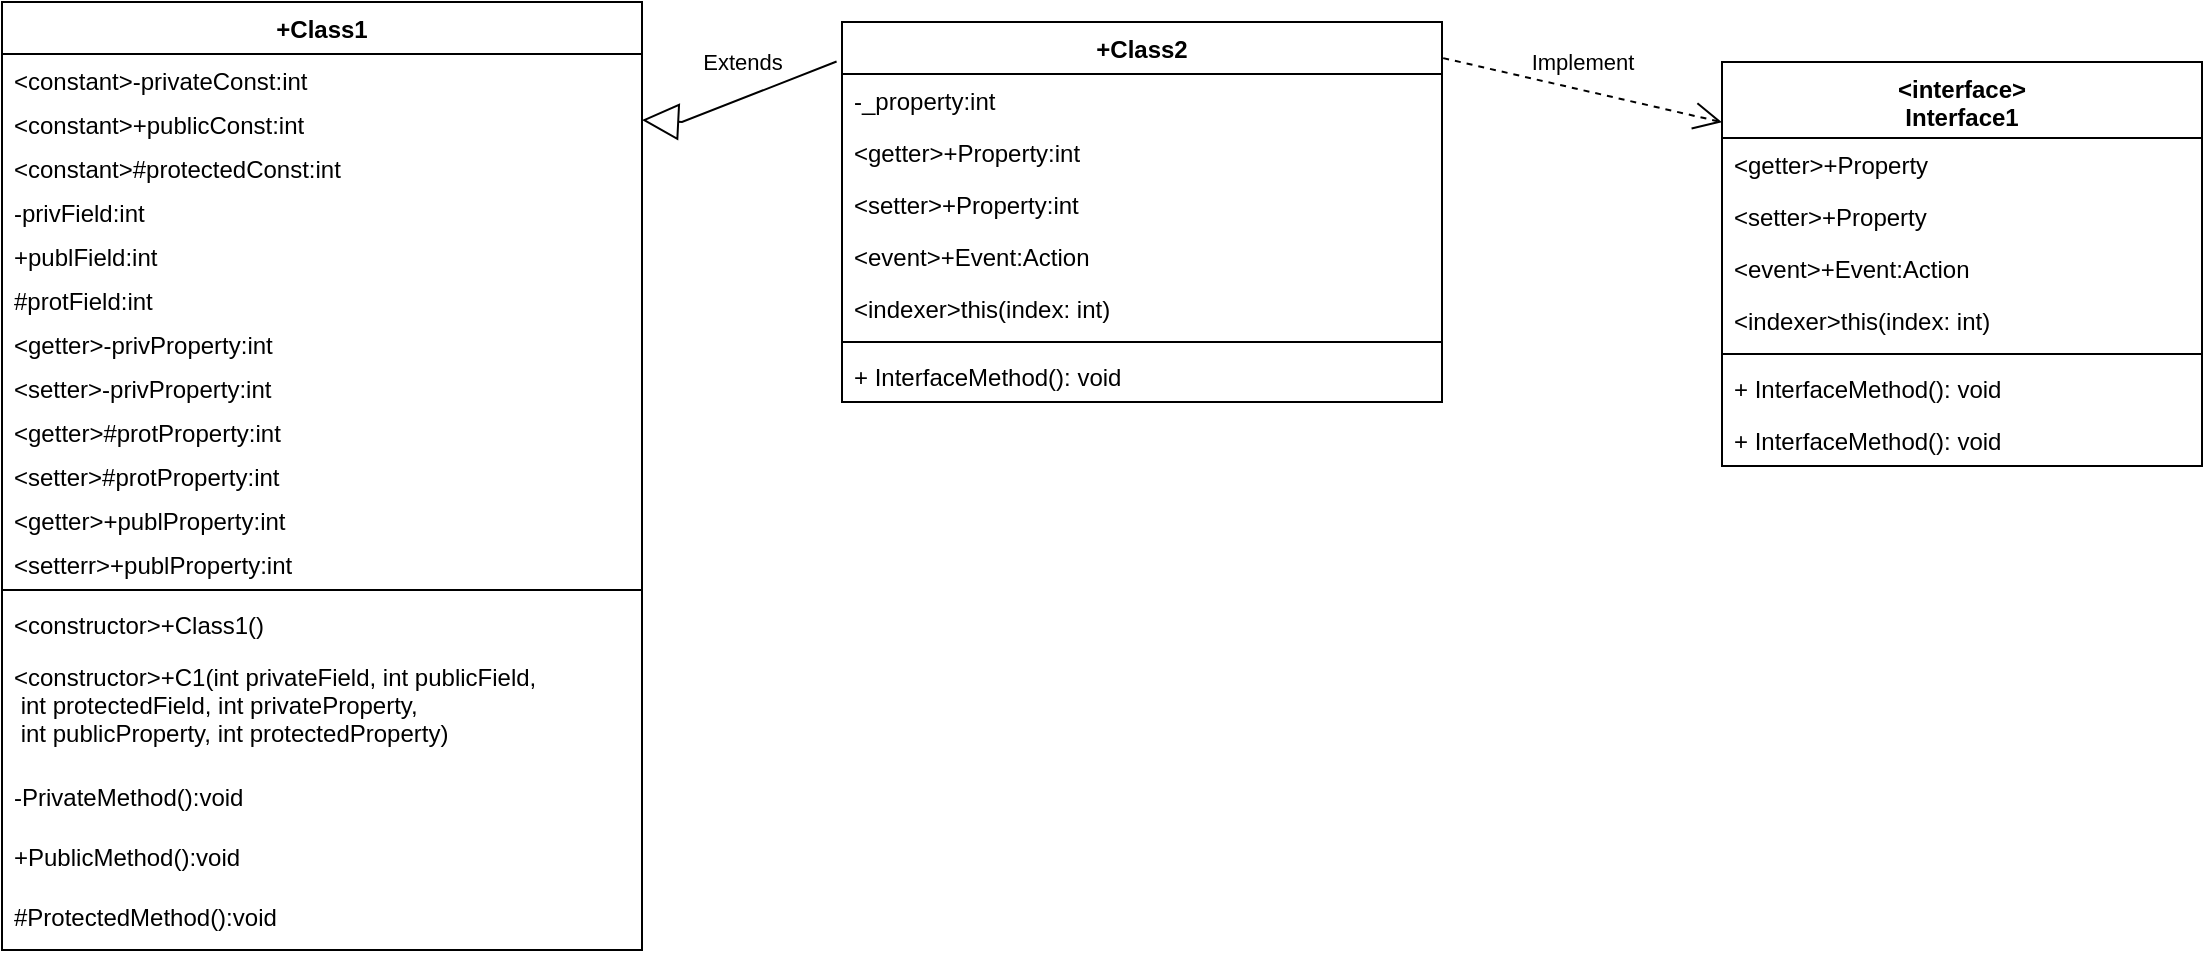 <mxfile version="20.8.10" type="device"><diagram id="C5RBs43oDa-KdzZeNtuy" name="Page-1"><mxGraphModel dx="1219" dy="722" grid="1" gridSize="10" guides="1" tooltips="1" connect="1" arrows="1" fold="1" page="1" pageScale="1" pageWidth="827" pageHeight="1169" math="0" shadow="0"><root><mxCell id="WIyWlLk6GJQsqaUBKTNV-0"/><mxCell id="WIyWlLk6GJQsqaUBKTNV-1" parent="WIyWlLk6GJQsqaUBKTNV-0"/><mxCell id="tFUzm7--IfdYfefyK-k1-0" value="+Class1" style="swimlane;fontStyle=1;align=center;verticalAlign=top;childLayout=stackLayout;horizontal=1;startSize=26;horizontalStack=0;resizeParent=1;resizeParentMax=0;resizeLast=0;collapsible=1;marginBottom=0;" parent="WIyWlLk6GJQsqaUBKTNV-1" vertex="1"><mxGeometry x="50" y="30" width="320" height="474" as="geometry"/></mxCell><mxCell id="tFUzm7--IfdYfefyK-k1-1" value="&lt;constant&gt;-privateConst:int&#10;&#10;&#10;&#10;&#10;&#10;" style="text;strokeColor=none;fillColor=none;align=left;verticalAlign=top;spacingLeft=4;spacingRight=4;overflow=hidden;rotatable=0;points=[[0,0.5],[1,0.5]];portConstraint=eastwest;" parent="tFUzm7--IfdYfefyK-k1-0" vertex="1"><mxGeometry y="26" width="320" height="22" as="geometry"/></mxCell><mxCell id="tFUzm7--IfdYfefyK-k1-6" value="&lt;constant&gt;+publicConst:int&#10;&#10;&#10;&#10;&#10;&#10;" style="text;strokeColor=none;fillColor=none;align=left;verticalAlign=top;spacingLeft=4;spacingRight=4;overflow=hidden;rotatable=0;points=[[0,0.5],[1,0.5]];portConstraint=eastwest;" parent="tFUzm7--IfdYfefyK-k1-0" vertex="1"><mxGeometry y="48" width="320" height="22" as="geometry"/></mxCell><mxCell id="tFUzm7--IfdYfefyK-k1-7" value="&lt;constant&gt;#protectedConst:int&#10;&#10;&#10;&#10;&#10;&#10;" style="text;strokeColor=none;fillColor=none;align=left;verticalAlign=top;spacingLeft=4;spacingRight=4;overflow=hidden;rotatable=0;points=[[0,0.5],[1,0.5]];portConstraint=eastwest;" parent="tFUzm7--IfdYfefyK-k1-0" vertex="1"><mxGeometry y="70" width="320" height="22" as="geometry"/></mxCell><mxCell id="tFUzm7--IfdYfefyK-k1-8" value="-privField:int" style="text;strokeColor=none;fillColor=none;align=left;verticalAlign=top;spacingLeft=4;spacingRight=4;overflow=hidden;rotatable=0;points=[[0,0.5],[1,0.5]];portConstraint=eastwest;" parent="tFUzm7--IfdYfefyK-k1-0" vertex="1"><mxGeometry y="92" width="320" height="22" as="geometry"/></mxCell><mxCell id="tFUzm7--IfdYfefyK-k1-9" value="+publField:int" style="text;strokeColor=none;fillColor=none;align=left;verticalAlign=top;spacingLeft=4;spacingRight=4;overflow=hidden;rotatable=0;points=[[0,0.5],[1,0.5]];portConstraint=eastwest;" parent="tFUzm7--IfdYfefyK-k1-0" vertex="1"><mxGeometry y="114" width="320" height="22" as="geometry"/></mxCell><mxCell id="tFUzm7--IfdYfefyK-k1-10" value="#protField:int" style="text;strokeColor=none;fillColor=none;align=left;verticalAlign=top;spacingLeft=4;spacingRight=4;overflow=hidden;rotatable=0;points=[[0,0.5],[1,0.5]];portConstraint=eastwest;" parent="tFUzm7--IfdYfefyK-k1-0" vertex="1"><mxGeometry y="136" width="320" height="22" as="geometry"/></mxCell><mxCell id="tFUzm7--IfdYfefyK-k1-11" value="&lt;getter&gt;-privProperty:int" style="text;strokeColor=none;fillColor=none;align=left;verticalAlign=top;spacingLeft=4;spacingRight=4;overflow=hidden;rotatable=0;points=[[0,0.5],[1,0.5]];portConstraint=eastwest;" parent="tFUzm7--IfdYfefyK-k1-0" vertex="1"><mxGeometry y="158" width="320" height="22" as="geometry"/></mxCell><mxCell id="tFUzm7--IfdYfefyK-k1-12" value="&lt;setter&gt;-privProperty:int" style="text;strokeColor=none;fillColor=none;align=left;verticalAlign=top;spacingLeft=4;spacingRight=4;overflow=hidden;rotatable=0;points=[[0,0.5],[1,0.5]];portConstraint=eastwest;" parent="tFUzm7--IfdYfefyK-k1-0" vertex="1"><mxGeometry y="180" width="320" height="22" as="geometry"/></mxCell><mxCell id="tFUzm7--IfdYfefyK-k1-13" value="&lt;getter&gt;#protProperty:int" style="text;strokeColor=none;fillColor=none;align=left;verticalAlign=top;spacingLeft=4;spacingRight=4;overflow=hidden;rotatable=0;points=[[0,0.5],[1,0.5]];portConstraint=eastwest;" parent="tFUzm7--IfdYfefyK-k1-0" vertex="1"><mxGeometry y="202" width="320" height="22" as="geometry"/></mxCell><mxCell id="tFUzm7--IfdYfefyK-k1-14" value="&lt;setter&gt;#protProperty:int" style="text;strokeColor=none;fillColor=none;align=left;verticalAlign=top;spacingLeft=4;spacingRight=4;overflow=hidden;rotatable=0;points=[[0,0.5],[1,0.5]];portConstraint=eastwest;" parent="tFUzm7--IfdYfefyK-k1-0" vertex="1"><mxGeometry y="224" width="320" height="22" as="geometry"/></mxCell><mxCell id="tFUzm7--IfdYfefyK-k1-15" value="&lt;getter&gt;+publProperty:int" style="text;strokeColor=none;fillColor=none;align=left;verticalAlign=top;spacingLeft=4;spacingRight=4;overflow=hidden;rotatable=0;points=[[0,0.5],[1,0.5]];portConstraint=eastwest;" parent="tFUzm7--IfdYfefyK-k1-0" vertex="1"><mxGeometry y="246" width="320" height="22" as="geometry"/></mxCell><mxCell id="tFUzm7--IfdYfefyK-k1-16" value="&lt;setterr&gt;+publProperty:int" style="text;strokeColor=none;fillColor=none;align=left;verticalAlign=top;spacingLeft=4;spacingRight=4;overflow=hidden;rotatable=0;points=[[0,0.5],[1,0.5]];portConstraint=eastwest;" parent="tFUzm7--IfdYfefyK-k1-0" vertex="1"><mxGeometry y="268" width="320" height="22" as="geometry"/></mxCell><mxCell id="tFUzm7--IfdYfefyK-k1-2" value="" style="line;strokeWidth=1;fillColor=none;align=left;verticalAlign=middle;spacingTop=-1;spacingLeft=3;spacingRight=3;rotatable=0;labelPosition=right;points=[];portConstraint=eastwest;strokeColor=inherit;" parent="tFUzm7--IfdYfefyK-k1-0" vertex="1"><mxGeometry y="290" width="320" height="8" as="geometry"/></mxCell><mxCell id="tFUzm7--IfdYfefyK-k1-3" value="&lt;constructor&gt;+Class1()" style="text;strokeColor=none;fillColor=none;align=left;verticalAlign=top;spacingLeft=4;spacingRight=4;overflow=hidden;rotatable=0;points=[[0,0.5],[1,0.5]];portConstraint=eastwest;" parent="tFUzm7--IfdYfefyK-k1-0" vertex="1"><mxGeometry y="298" width="320" height="26" as="geometry"/></mxCell><mxCell id="tFUzm7--IfdYfefyK-k1-18" value="&lt;constructor&gt;+C1(int privateField, int publicField,&#10; int protectedField, int privateProperty,&#10; int publicProperty, int protectedProperty)" style="text;strokeColor=none;fillColor=none;align=left;verticalAlign=top;spacingLeft=4;spacingRight=4;overflow=hidden;rotatable=0;points=[[0,0.5],[1,0.5]];portConstraint=eastwest;" parent="tFUzm7--IfdYfefyK-k1-0" vertex="1"><mxGeometry y="324" width="320" height="60" as="geometry"/></mxCell><mxCell id="tFUzm7--IfdYfefyK-k1-22" value="-PrivateMethod():void" style="text;strokeColor=none;fillColor=none;align=left;verticalAlign=top;spacingLeft=4;spacingRight=4;overflow=hidden;rotatable=0;points=[[0,0.5],[1,0.5]];portConstraint=eastwest;" parent="tFUzm7--IfdYfefyK-k1-0" vertex="1"><mxGeometry y="384" width="320" height="30" as="geometry"/></mxCell><mxCell id="tFUzm7--IfdYfefyK-k1-23" value="+PublicMethod():void" style="text;strokeColor=none;fillColor=none;align=left;verticalAlign=top;spacingLeft=4;spacingRight=4;overflow=hidden;rotatable=0;points=[[0,0.5],[1,0.5]];portConstraint=eastwest;" parent="tFUzm7--IfdYfefyK-k1-0" vertex="1"><mxGeometry y="414" width="320" height="30" as="geometry"/></mxCell><mxCell id="tFUzm7--IfdYfefyK-k1-24" value="#ProtectedMethod():void" style="text;strokeColor=none;fillColor=none;align=left;verticalAlign=top;spacingLeft=4;spacingRight=4;overflow=hidden;rotatable=0;points=[[0,0.5],[1,0.5]];portConstraint=eastwest;" parent="tFUzm7--IfdYfefyK-k1-0" vertex="1"><mxGeometry y="444" width="320" height="30" as="geometry"/></mxCell><mxCell id="tFUzm7--IfdYfefyK-k1-34" value="&lt;interface&gt;&#10;Interface1" style="swimlane;fontStyle=1;align=center;verticalAlign=top;childLayout=stackLayout;horizontal=1;startSize=38;horizontalStack=0;resizeParent=1;resizeParentMax=0;resizeLast=0;collapsible=1;marginBottom=0;" parent="WIyWlLk6GJQsqaUBKTNV-1" vertex="1"><mxGeometry x="910" y="60" width="240" height="202" as="geometry"/></mxCell><mxCell id="tFUzm7--IfdYfefyK-k1-35" value="&lt;getter&gt;+Property&#10;" style="text;strokeColor=none;fillColor=none;align=left;verticalAlign=top;spacingLeft=4;spacingRight=4;overflow=hidden;rotatable=0;points=[[0,0.5],[1,0.5]];portConstraint=eastwest;" parent="tFUzm7--IfdYfefyK-k1-34" vertex="1"><mxGeometry y="38" width="240" height="26" as="geometry"/></mxCell><mxCell id="tFUzm7--IfdYfefyK-k1-42" value="&lt;setter&gt;+Property&#10;" style="text;strokeColor=none;fillColor=none;align=left;verticalAlign=top;spacingLeft=4;spacingRight=4;overflow=hidden;rotatable=0;points=[[0,0.5],[1,0.5]];portConstraint=eastwest;" parent="tFUzm7--IfdYfefyK-k1-34" vertex="1"><mxGeometry y="64" width="240" height="26" as="geometry"/></mxCell><mxCell id="tFUzm7--IfdYfefyK-k1-44" value="&lt;event&gt;+Event:Action" style="text;strokeColor=none;fillColor=none;align=left;verticalAlign=top;spacingLeft=4;spacingRight=4;overflow=hidden;rotatable=0;points=[[0,0.5],[1,0.5]];portConstraint=eastwest;" parent="tFUzm7--IfdYfefyK-k1-34" vertex="1"><mxGeometry y="90" width="240" height="26" as="geometry"/></mxCell><mxCell id="tFUzm7--IfdYfefyK-k1-45" value="&lt;indexer&gt;this(index: int)" style="text;strokeColor=none;fillColor=none;align=left;verticalAlign=top;spacingLeft=4;spacingRight=4;overflow=hidden;rotatable=0;points=[[0,0.5],[1,0.5]];portConstraint=eastwest;" parent="tFUzm7--IfdYfefyK-k1-34" vertex="1"><mxGeometry y="116" width="240" height="26" as="geometry"/></mxCell><mxCell id="tFUzm7--IfdYfefyK-k1-36" value="" style="line;strokeWidth=1;fillColor=none;align=left;verticalAlign=middle;spacingTop=-1;spacingLeft=3;spacingRight=3;rotatable=0;labelPosition=right;points=[];portConstraint=eastwest;strokeColor=inherit;" parent="tFUzm7--IfdYfefyK-k1-34" vertex="1"><mxGeometry y="142" width="240" height="8" as="geometry"/></mxCell><mxCell id="k_-lRXDHrbvo5HydAL-Q-0" value="+ InterfaceMethod(): void" style="text;strokeColor=none;fillColor=none;align=left;verticalAlign=top;spacingLeft=4;spacingRight=4;overflow=hidden;rotatable=0;points=[[0,0.5],[1,0.5]];portConstraint=eastwest;" parent="tFUzm7--IfdYfefyK-k1-34" vertex="1"><mxGeometry y="150" width="240" height="26" as="geometry"/></mxCell><mxCell id="tFUzm7--IfdYfefyK-k1-37" value="+ InterfaceMethod(): void" style="text;strokeColor=none;fillColor=none;align=left;verticalAlign=top;spacingLeft=4;spacingRight=4;overflow=hidden;rotatable=0;points=[[0,0.5],[1,0.5]];portConstraint=eastwest;" parent="tFUzm7--IfdYfefyK-k1-34" vertex="1"><mxGeometry y="176" width="240" height="26" as="geometry"/></mxCell><mxCell id="tFUzm7--IfdYfefyK-k1-48" value="+Class2" style="swimlane;fontStyle=1;align=center;verticalAlign=top;childLayout=stackLayout;horizontal=1;startSize=26;horizontalStack=0;resizeParent=1;resizeParentMax=0;resizeLast=0;collapsible=1;marginBottom=0;" parent="WIyWlLk6GJQsqaUBKTNV-1" vertex="1"><mxGeometry x="470" y="40" width="300" height="190" as="geometry"/></mxCell><mxCell id="tFUzm7--IfdYfefyK-k1-49" value="-_property:int" style="text;strokeColor=none;fillColor=none;align=left;verticalAlign=top;spacingLeft=4;spacingRight=4;overflow=hidden;rotatable=0;points=[[0,0.5],[1,0.5]];portConstraint=eastwest;" parent="tFUzm7--IfdYfefyK-k1-48" vertex="1"><mxGeometry y="26" width="300" height="26" as="geometry"/></mxCell><mxCell id="tFUzm7--IfdYfefyK-k1-52" value="&lt;getter&gt;+Property:int" style="text;strokeColor=none;fillColor=none;align=left;verticalAlign=top;spacingLeft=4;spacingRight=4;overflow=hidden;rotatable=0;points=[[0,0.5],[1,0.5]];portConstraint=eastwest;" parent="tFUzm7--IfdYfefyK-k1-48" vertex="1"><mxGeometry y="52" width="300" height="26" as="geometry"/></mxCell><mxCell id="tFUzm7--IfdYfefyK-k1-53" value="&lt;setter&gt;+Property:int" style="text;strokeColor=none;fillColor=none;align=left;verticalAlign=top;spacingLeft=4;spacingRight=4;overflow=hidden;rotatable=0;points=[[0,0.5],[1,0.5]];portConstraint=eastwest;" parent="tFUzm7--IfdYfefyK-k1-48" vertex="1"><mxGeometry y="78" width="300" height="26" as="geometry"/></mxCell><mxCell id="tFUzm7--IfdYfefyK-k1-54" value="&lt;event&gt;+Event:Action" style="text;strokeColor=none;fillColor=none;align=left;verticalAlign=top;spacingLeft=4;spacingRight=4;overflow=hidden;rotatable=0;points=[[0,0.5],[1,0.5]];portConstraint=eastwest;" parent="tFUzm7--IfdYfefyK-k1-48" vertex="1"><mxGeometry y="104" width="300" height="26" as="geometry"/></mxCell><mxCell id="tFUzm7--IfdYfefyK-k1-55" value="&lt;indexer&gt;this(index: int)" style="text;strokeColor=none;fillColor=none;align=left;verticalAlign=top;spacingLeft=4;spacingRight=4;overflow=hidden;rotatable=0;points=[[0,0.5],[1,0.5]];portConstraint=eastwest;" parent="tFUzm7--IfdYfefyK-k1-48" vertex="1"><mxGeometry y="130" width="300" height="26" as="geometry"/></mxCell><mxCell id="tFUzm7--IfdYfefyK-k1-50" value="" style="line;strokeWidth=1;fillColor=none;align=left;verticalAlign=middle;spacingTop=-1;spacingLeft=3;spacingRight=3;rotatable=0;labelPosition=right;points=[];portConstraint=eastwest;strokeColor=inherit;" parent="tFUzm7--IfdYfefyK-k1-48" vertex="1"><mxGeometry y="156" width="300" height="8" as="geometry"/></mxCell><mxCell id="tFUzm7--IfdYfefyK-k1-51" value="+ InterfaceMethod(): void" style="text;strokeColor=none;fillColor=none;align=left;verticalAlign=top;spacingLeft=4;spacingRight=4;overflow=hidden;rotatable=0;points=[[0,0.5],[1,0.5]];portConstraint=eastwest;" parent="tFUzm7--IfdYfefyK-k1-48" vertex="1"><mxGeometry y="164" width="300" height="26" as="geometry"/></mxCell><mxCell id="tFUzm7--IfdYfefyK-k1-56" value="Extends" style="endArrow=block;endSize=16;endFill=0;html=1;rounded=0;exitX=-0.009;exitY=0.104;exitDx=0;exitDy=0;entryX=1;entryY=0.5;entryDx=0;entryDy=0;exitPerimeter=0;" parent="WIyWlLk6GJQsqaUBKTNV-1" source="tFUzm7--IfdYfefyK-k1-48" target="tFUzm7--IfdYfefyK-k1-6" edge="1"><mxGeometry x="-0.145" y="-17" width="160" relative="1" as="geometry"><mxPoint x="250" y="430" as="sourcePoint"/><mxPoint x="410" y="430" as="targetPoint"/><Array as="points"><mxPoint x="390" y="90"/></Array><mxPoint as="offset"/></mxGeometry></mxCell><mxCell id="tFUzm7--IfdYfefyK-k1-57" value="Implement" style="endArrow=open;endSize=12;dashed=1;html=1;rounded=0;exitX=1.002;exitY=0.095;exitDx=0;exitDy=0;entryX=0;entryY=0.149;entryDx=0;entryDy=0;entryPerimeter=0;exitPerimeter=0;" parent="WIyWlLk6GJQsqaUBKTNV-1" source="tFUzm7--IfdYfefyK-k1-48" target="tFUzm7--IfdYfefyK-k1-34" edge="1"><mxGeometry x="-0.048" y="14" width="160" relative="1" as="geometry"><mxPoint x="250" y="430" as="sourcePoint"/><mxPoint x="410" y="430" as="targetPoint"/><mxPoint as="offset"/></mxGeometry></mxCell></root></mxGraphModel></diagram></mxfile>